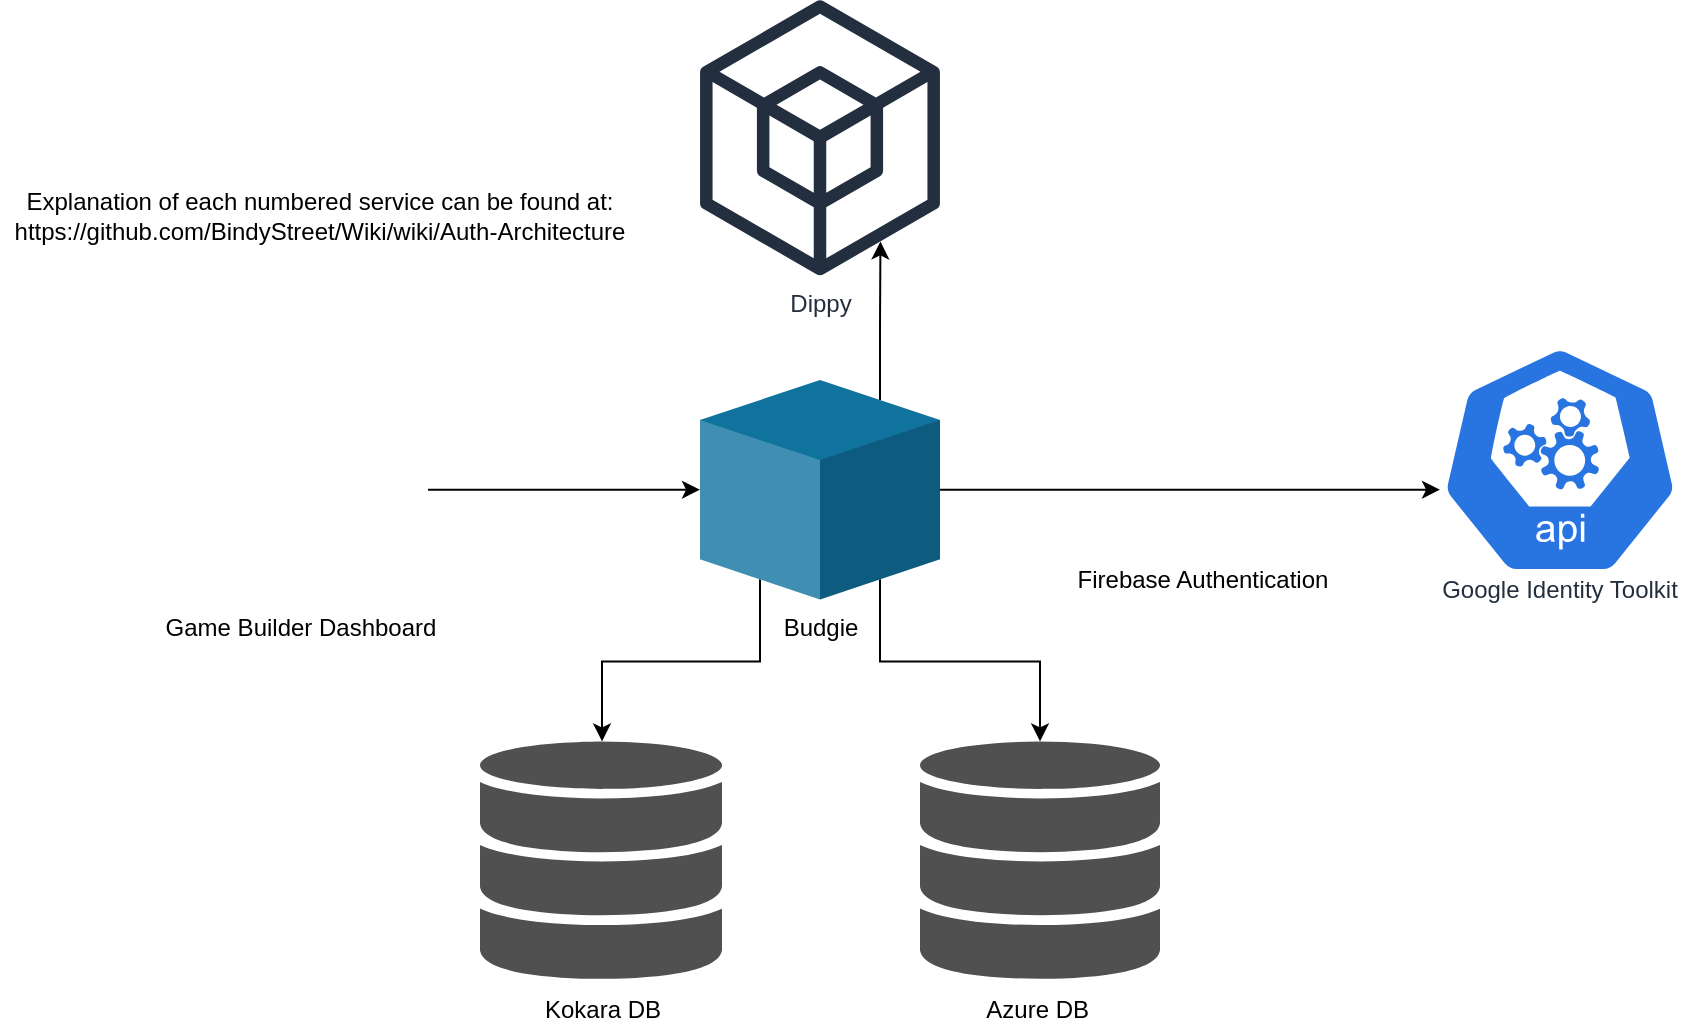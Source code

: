 <mxfile version="13.9.9" type="github">
  <diagram id="JN9SQGumUfse3FGNZzMo" name="Page-1">
    <mxGraphModel dx="1874" dy="705" grid="1" gridSize="10" guides="1" tooltips="1" connect="1" arrows="1" fold="1" page="1" pageScale="1" pageWidth="827" pageHeight="1169" math="0" shadow="0">
      <root>
        <mxCell id="0" />
        <mxCell id="1" parent="0" />
        <mxCell id="XRyb0xycZNulAZf5XCpH-83" style="edgeStyle=orthogonalEdgeStyle;rounded=0;orthogonalLoop=1;jettySize=auto;html=1;exitX=0;exitY=0;exitDx=30;exitDy=99.694;exitPerimeter=0;" parent="1" source="XRyb0xycZNulAZf5XCpH-134" target="XRyb0xycZNulAZf5XCpH-14" edge="1">
          <mxGeometry relative="1" as="geometry">
            <mxPoint x="910" y="630.7" as="sourcePoint" />
            <Array as="points">
              <mxPoint x="820" y="690.7" />
              <mxPoint x="741" y="690.7" />
            </Array>
            <mxPoint x="940" y="700.7" as="targetPoint" />
          </mxGeometry>
        </mxCell>
        <mxCell id="XRyb0xycZNulAZf5XCpH-86" style="edgeStyle=orthogonalEdgeStyle;rounded=0;orthogonalLoop=1;jettySize=auto;html=1;exitX=0;exitY=0;exitDx=90;exitDy=99.694;exitPerimeter=0;" parent="1" source="XRyb0xycZNulAZf5XCpH-134" target="XRyb0xycZNulAZf5XCpH-85" edge="1">
          <mxGeometry relative="1" as="geometry">
            <mxPoint x="910" y="610.555" as="sourcePoint" />
            <mxPoint x="960" y="710.7" as="targetPoint" />
            <Array as="points">
              <mxPoint x="880" y="690.7" />
              <mxPoint x="960" y="690.7" />
            </Array>
          </mxGeometry>
        </mxCell>
        <mxCell id="XRyb0xycZNulAZf5XCpH-92" style="edgeStyle=orthogonalEdgeStyle;rounded=0;orthogonalLoop=1;jettySize=auto;html=1;exitX=0;exitY=0;exitDx=90;exitDy=10.016;exitPerimeter=0;entryX=0.752;entryY=0.877;entryDx=0;entryDy=0;entryPerimeter=0;" parent="1" source="XRyb0xycZNulAZf5XCpH-134" target="UcN_N4ubY_lVqWXa-kYl-2" edge="1">
          <mxGeometry relative="1" as="geometry">
            <mxPoint x="880" y="330.7" as="sourcePoint" />
            <mxPoint x="880" y="510.7" as="targetPoint" />
            <Array as="points" />
          </mxGeometry>
        </mxCell>
        <UserObject label="Explanation of each numbered service can be found at:&lt;br&gt;https://github.com/BindyStreet/Wiki/wiki/Auth-Architecture" link="https://github.com/BindyStreet/Wiki/wiki/Auth-Architecture" id="XRyb0xycZNulAZf5XCpH-108">
          <mxCell style="text;html=1;strokeColor=none;fillColor=none;align=center;verticalAlign=middle;whiteSpace=wrap;rounded=0;" parent="1" vertex="1">
            <mxGeometry x="440" y="437.65" width="320" height="60" as="geometry" />
          </mxCell>
        </UserObject>
        <mxCell id="XRyb0xycZNulAZf5XCpH-123" value="" style="group" parent="1" vertex="1" connectable="0">
          <mxGeometry x="890" y="720.7" width="130" height="130" as="geometry" />
        </mxCell>
        <mxCell id="XRyb0xycZNulAZf5XCpH-85" value="Azure DB&amp;nbsp;" style="shadow=0;dashed=0;html=1;strokeColor=none;fillColor=#505050;labelPosition=center;verticalLabelPosition=bottom;verticalAlign=top;outlineConnect=0;align=center;shape=mxgraph.office.databases.database_mini_3;" parent="XRyb0xycZNulAZf5XCpH-123" vertex="1">
          <mxGeometry x="10" y="10" width="120" height="120" as="geometry" />
        </mxCell>
        <mxCell id="XRyb0xycZNulAZf5XCpH-124" value="" style="group" parent="1" vertex="1" connectable="0">
          <mxGeometry x="670" y="720.7" width="131" height="130" as="geometry" />
        </mxCell>
        <mxCell id="XRyb0xycZNulAZf5XCpH-14" value="Kokara DB" style="shadow=0;dashed=0;html=1;strokeColor=none;fillColor=#505050;labelPosition=center;verticalLabelPosition=bottom;verticalAlign=top;outlineConnect=0;align=center;shape=mxgraph.office.databases.database_mini_3;" parent="XRyb0xycZNulAZf5XCpH-124" vertex="1">
          <mxGeometry x="10" y="10" width="121" height="120" as="geometry" />
        </mxCell>
        <mxCell id="UcN_N4ubY_lVqWXa-kYl-16" value="" style="shape=image;html=1;verticalAlign=top;verticalLabelPosition=bottom;labelBackgroundColor=#ffffff;imageAspect=0;aspect=fixed;image=https://cdn2.iconfinder.com/data/icons/integers/60/number-six-128.png" parent="XRyb0xycZNulAZf5XCpH-124" vertex="1">
          <mxGeometry x="10" y="-10" width="20" height="20" as="geometry" />
        </mxCell>
        <mxCell id="XRyb0xycZNulAZf5XCpH-132" style="edgeStyle=orthogonalEdgeStyle;rounded=0;orthogonalLoop=1;jettySize=auto;html=1;entryX=0;entryY=0;entryDx=0;entryDy=54.855;entryPerimeter=0;" parent="1" source="XRyb0xycZNulAZf5XCpH-96" target="XRyb0xycZNulAZf5XCpH-134" edge="1">
          <mxGeometry relative="1" as="geometry">
            <mxPoint x="676" y="570.7" as="sourcePoint" />
            <mxPoint x="746" y="595.7" as="targetPoint" />
            <Array as="points">
              <mxPoint x="654" y="604.7" />
            </Array>
          </mxGeometry>
        </mxCell>
        <mxCell id="XRyb0xycZNulAZf5XCpH-133" value="" style="group" parent="1" vertex="1" connectable="0">
          <mxGeometry x="526" y="520.7" width="128" height="139" as="geometry" />
        </mxCell>
        <mxCell id="XRyb0xycZNulAZf5XCpH-96" value="Game Builder Dashboard" style="shape=image;html=1;verticalAlign=top;verticalLabelPosition=bottom;labelBackgroundColor=#ffffff;imageAspect=0;aspect=fixed;image=https://cdn0.iconfinder.com/data/icons/small-n-flat/24/678106-window-layout-128.png" parent="XRyb0xycZNulAZf5XCpH-133" vertex="1">
          <mxGeometry y="11" width="128" height="128" as="geometry" />
        </mxCell>
        <mxCell id="UcN_N4ubY_lVqWXa-kYl-11" value="" style="shape=image;html=1;verticalAlign=top;verticalLabelPosition=bottom;labelBackgroundColor=#ffffff;imageAspect=0;aspect=fixed;image=https://cdn2.iconfinder.com/data/icons/integers/60/number-one-128.png" parent="XRyb0xycZNulAZf5XCpH-133" vertex="1">
          <mxGeometry x="-6" width="20" height="20" as="geometry" />
        </mxCell>
        <mxCell id="XRyb0xycZNulAZf5XCpH-134" value="Budgie" style="verticalLabelPosition=bottom;verticalAlign=top;html=1;shape=mxgraph.infographic.shadedCube;isoAngle=10.53;fillColor=#10739E;strokeColor=none;" parent="1" vertex="1">
          <mxGeometry x="790" y="549.99" width="120" height="109.71" as="geometry" />
        </mxCell>
        <mxCell id="UcN_N4ubY_lVqWXa-kYl-2" value="Dippy" style="outlineConnect=0;fontColor=#232F3E;gradientColor=none;fillColor=#232F3E;strokeColor=none;dashed=0;verticalLabelPosition=bottom;verticalAlign=top;align=center;html=1;fontSize=12;fontStyle=0;aspect=fixed;pointerEvents=1;shape=mxgraph.aws4.external_sdk;" parent="1" vertex="1">
          <mxGeometry x="790" y="360" width="120" height="137.65" as="geometry" />
        </mxCell>
        <mxCell id="UcN_N4ubY_lVqWXa-kYl-5" style="edgeStyle=orthogonalEdgeStyle;rounded=0;orthogonalLoop=1;jettySize=auto;html=1;exitX=0;exitY=0;exitDx=120;exitDy=54.855;exitPerimeter=0;" parent="1" source="XRyb0xycZNulAZf5XCpH-134" target="UcN_N4ubY_lVqWXa-kYl-7" edge="1">
          <mxGeometry relative="1" as="geometry">
            <mxPoint x="890" y="659.684" as="sourcePoint" />
            <mxPoint x="1170" y="610.7" as="targetPoint" />
            <Array as="points">
              <mxPoint x="1161" y="604.7" />
            </Array>
          </mxGeometry>
        </mxCell>
        <mxCell id="UcN_N4ubY_lVqWXa-kYl-9" value="" style="group" parent="1" vertex="1" connectable="0">
          <mxGeometry x="1150" y="515.52" width="140" height="149.36" as="geometry" />
        </mxCell>
        <mxCell id="UcN_N4ubY_lVqWXa-kYl-7" value="" style="html=1;dashed=0;whitespace=wrap;fillColor=#2875E2;strokeColor=#ffffff;points=[[0.005,0.63,0],[0.1,0.2,0],[0.9,0.2,0],[0.5,0,0],[0.995,0.63,0],[0.72,0.99,0],[0.5,1,0],[0.28,0.99,0]];shape=mxgraph.kubernetes.icon;prIcon=api" parent="UcN_N4ubY_lVqWXa-kYl-9" vertex="1">
          <mxGeometry x="10" width="120" height="149" as="geometry" />
        </mxCell>
        <mxCell id="UcN_N4ubY_lVqWXa-kYl-8" value="&lt;span style=&quot;color: rgb(35 , 47 , 62)&quot;&gt;Google Identity Toolkit&lt;/span&gt;" style="text;html=1;strokeColor=none;fillColor=none;align=center;verticalAlign=middle;whiteSpace=wrap;rounded=0;" parent="UcN_N4ubY_lVqWXa-kYl-9" vertex="1">
          <mxGeometry y="129.36" width="140" height="20" as="geometry" />
        </mxCell>
        <mxCell id="UcN_N4ubY_lVqWXa-kYl-14" value="" style="shape=image;html=1;verticalAlign=top;verticalLabelPosition=bottom;labelBackgroundColor=#ffffff;imageAspect=0;aspect=fixed;image=https://cdn2.iconfinder.com/data/icons/integers/60/number-four-128.png" parent="UcN_N4ubY_lVqWXa-kYl-9" vertex="1">
          <mxGeometry x="20" y="15.18" width="19.64" height="19.64" as="geometry" />
        </mxCell>
        <mxCell id="UcN_N4ubY_lVqWXa-kYl-12" value="" style="shape=image;html=1;verticalAlign=top;verticalLabelPosition=bottom;labelBackgroundColor=#ffffff;imageAspect=0;aspect=fixed;image=https://cdn2.iconfinder.com/data/icons/integers/60/number-two-128.png" parent="1" vertex="1">
          <mxGeometry x="790" y="540.7" width="20" height="20" as="geometry" />
        </mxCell>
        <mxCell id="YMfgPmUsAIqYIOlb7DDp-10" value="" style="shape=image;html=1;verticalAlign=top;verticalLabelPosition=bottom;labelBackgroundColor=#ffffff;imageAspect=0;aspect=fixed;image=https://cdn2.iconfinder.com/data/icons/integers/60/number-seven-128.png" vertex="1" parent="1">
          <mxGeometry x="900" y="710.7" width="20" height="20" as="geometry" />
        </mxCell>
        <mxCell id="UcN_N4ubY_lVqWXa-kYl-15" value="" style="shape=image;html=1;verticalAlign=top;verticalLabelPosition=bottom;labelBackgroundColor=#ffffff;imageAspect=0;aspect=fixed;image=https://cdn2.iconfinder.com/data/icons/integers/60/number-five-128.png" parent="1" vertex="1">
          <mxGeometry x="790" y="360.7" width="20" height="20" as="geometry" />
        </mxCell>
        <mxCell id="YMfgPmUsAIqYIOlb7DDp-13" value="" style="group" vertex="1" connectable="0" parent="1">
          <mxGeometry x="960" y="526.2" width="162.75" height="134.5" as="geometry" />
        </mxCell>
        <mxCell id="YMfgPmUsAIqYIOlb7DDp-5" value="" style="shape=image;html=1;verticalAlign=top;verticalLabelPosition=bottom;labelBackgroundColor=#ffffff;imageAspect=0;aspect=fixed;image=https://cdn4.iconfinder.com/data/icons/google-i-o-2016/512/google_firebase-2-128.png" vertex="1" parent="YMfgPmUsAIqYIOlb7DDp-13">
          <mxGeometry x="14.13" width="134.5" height="134.5" as="geometry" />
        </mxCell>
        <mxCell id="YMfgPmUsAIqYIOlb7DDp-7" value="Firebase Authentication" style="text;html=1;strokeColor=none;fillColor=none;align=center;verticalAlign=middle;whiteSpace=wrap;rounded=0;" vertex="1" parent="YMfgPmUsAIqYIOlb7DDp-13">
          <mxGeometry y="113.5" width="162.75" height="20" as="geometry" />
        </mxCell>
        <mxCell id="YMfgPmUsAIqYIOlb7DDp-11" value="" style="shape=image;html=1;verticalAlign=top;verticalLabelPosition=bottom;labelBackgroundColor=#ffffff;imageAspect=0;aspect=fixed;image=https://cdn2.iconfinder.com/data/icons/integers/60/number-three-128.png" vertex="1" parent="YMfgPmUsAIqYIOlb7DDp-13">
          <mxGeometry x="34.13" y="23.79" width="20" height="20" as="geometry" />
        </mxCell>
      </root>
    </mxGraphModel>
  </diagram>
</mxfile>
